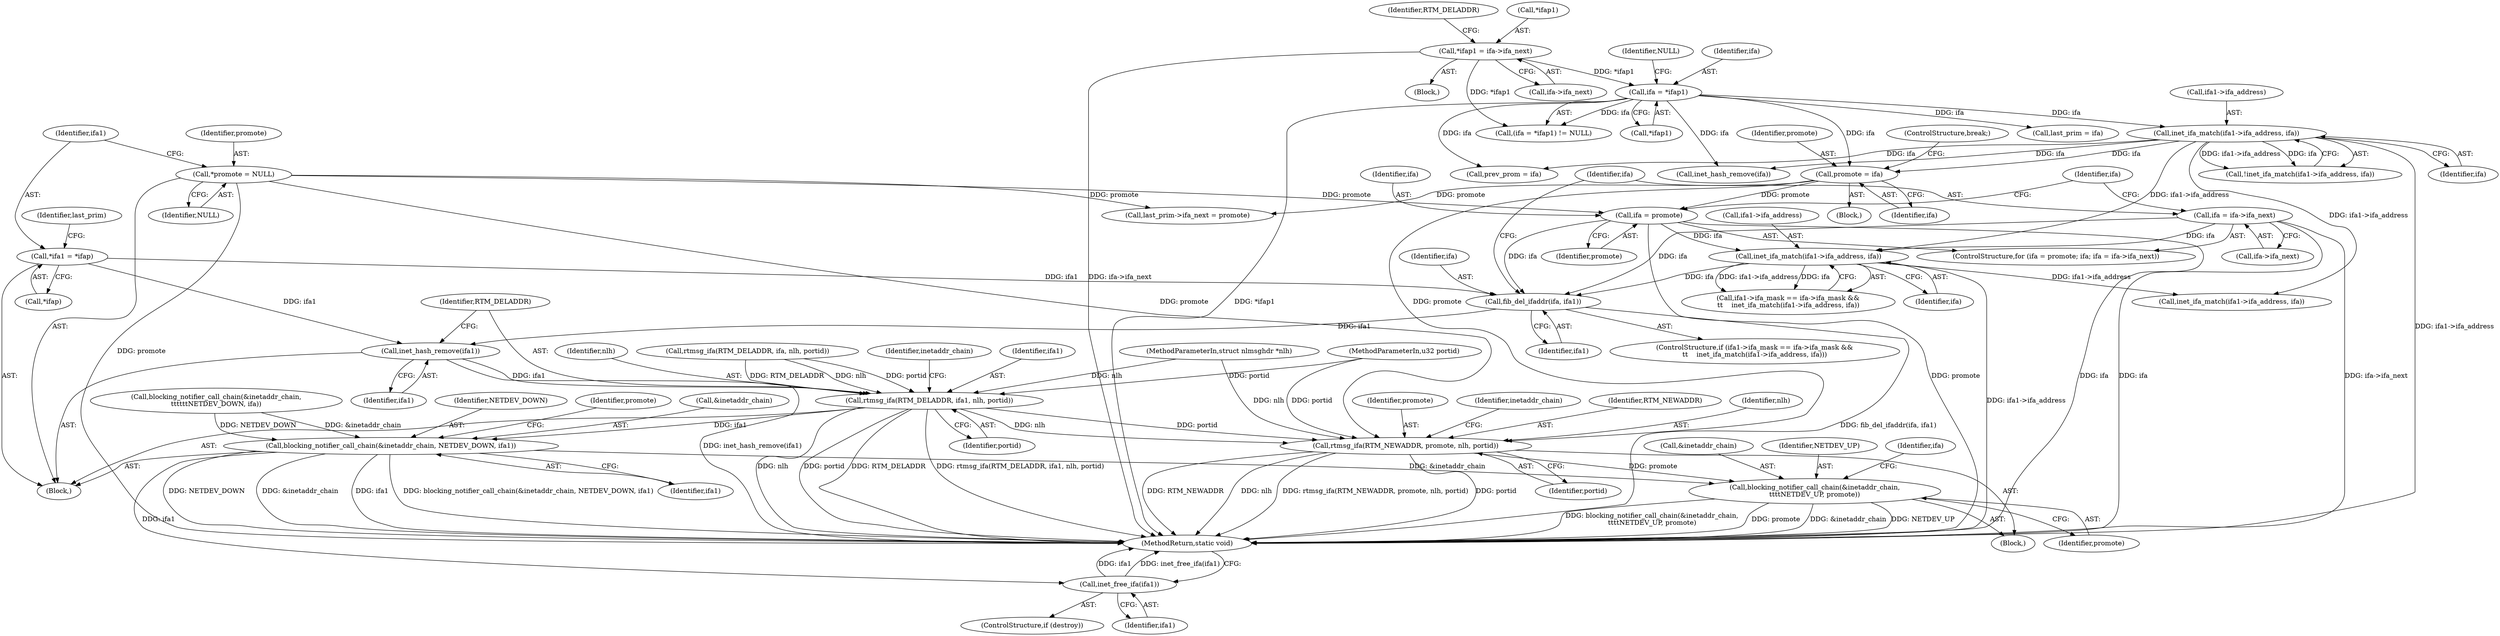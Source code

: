 digraph "0_linux_fbd40ea0180a2d328c5adc61414dc8bab9335ce2@API" {
"1000282" [label="(Call,inet_hash_remove(ifa1))"];
"1000272" [label="(Call,fib_del_ifaddr(ifa, ifa1))"];
"1000252" [label="(Call,ifa = ifa->ifa_next)"];
"1000267" [label="(Call,inet_ifa_match(ifa1->ifa_address, ifa))"];
"1000201" [label="(Call,inet_ifa_match(ifa1->ifa_address, ifa))"];
"1000160" [label="(Call,ifa = *ifap1)"];
"1000223" [label="(Call,*ifap1 = ifa->ifa_next)"];
"1000248" [label="(Call,ifa = promote)"];
"1000113" [label="(Call,*promote = NULL)"];
"1000243" [label="(Call,promote = ifa)"];
"1000118" [label="(Call,*ifa1 = *ifap)"];
"1000284" [label="(Call,rtmsg_ifa(RTM_DELADDR, ifa1, nlh, portid))"];
"1000289" [label="(Call,blocking_notifier_call_chain(&inetaddr_chain, NETDEV_DOWN, ifa1))"];
"1000335" [label="(Call,blocking_notifier_call_chain(&inetaddr_chain,\n\t\t\t\tNETDEV_UP, promote))"];
"1000371" [label="(Call,inet_free_ifa(ifa1))"];
"1000330" [label="(Call,rtmsg_ifa(RTM_NEWADDR, promote, nlh, portid))"];
"1000221" [label="(Call,inet_hash_remove(ifa))"];
"1000293" [label="(Identifier,ifa1)"];
"1000295" [label="(Identifier,promote)"];
"1000113" [label="(Call,*promote = NULL)"];
"1000338" [label="(Identifier,NETDEV_UP)"];
"1000334" [label="(Identifier,portid)"];
"1000115" [label="(Identifier,NULL)"];
"1000339" [label="(Identifier,promote)"];
"1000291" [label="(Identifier,inetaddr_chain)"];
"1000369" [label="(ControlStructure,if (destroy))"];
"1000160" [label="(Call,ifa = *ifap1)"];
"1000289" [label="(Call,blocking_notifier_call_chain(&inetaddr_chain, NETDEV_DOWN, ifa1))"];
"1000373" [label="(MethodReturn,static void)"];
"1000246" [label="(ControlStructure,break;)"];
"1000333" [label="(Identifier,nlh)"];
"1000200" [label="(Call,!inet_ifa_match(ifa1->ifa_address, ifa))"];
"1000290" [label="(Call,&inetaddr_chain)"];
"1000205" [label="(Identifier,ifa)"];
"1000296" [label="(Block,)"];
"1000234" [label="(Call,blocking_notifier_call_chain(&inetaddr_chain,\n\t\t\t\t\t\tNETDEV_DOWN, ifa))"];
"1000361" [label="(Call,inet_ifa_match(ifa1->ifa_address, ifa))"];
"1000332" [label="(Identifier,promote)"];
"1000110" [label="(MethodParameterIn,u32 portid)"];
"1000342" [label="(Identifier,ifa)"];
"1000372" [label="(Identifier,ifa1)"];
"1000118" [label="(Call,*ifa1 = *ifap)"];
"1000226" [label="(Call,ifa->ifa_next)"];
"1000181" [label="(Call,last_prim = ifa)"];
"1000285" [label="(Identifier,RTM_DELADDR)"];
"1000162" [label="(Call,*ifap1)"];
"1000286" [label="(Identifier,ifa1)"];
"1000254" [label="(Call,ifa->ifa_next)"];
"1000111" [label="(Block,)"];
"1000283" [label="(Identifier,ifa1)"];
"1000251" [label="(Identifier,ifa)"];
"1000282" [label="(Call,inet_hash_remove(ifa1))"];
"1000259" [label="(Call,ifa1->ifa_mask == ifa->ifa_mask &&\n\t\t    inet_ifa_match(ifa1->ifa_address, ifa))"];
"1000213" [label="(Call,prev_prom = ifa)"];
"1000253" [label="(Identifier,ifa)"];
"1000202" [label="(Call,ifa1->ifa_address)"];
"1000201" [label="(Call,inet_ifa_match(ifa1->ifa_address, ifa))"];
"1000242" [label="(Block,)"];
"1000287" [label="(Identifier,nlh)"];
"1000252" [label="(Call,ifa = ifa->ifa_next)"];
"1000223" [label="(Call,*ifap1 = ifa->ifa_next)"];
"1000284" [label="(Call,rtmsg_ifa(RTM_DELADDR, ifa1, nlh, portid))"];
"1000230" [label="(Identifier,RTM_DELADDR)"];
"1000250" [label="(Identifier,promote)"];
"1000247" [label="(ControlStructure,for (ifa = promote; ifa; ifa = ifa->ifa_next))"];
"1000337" [label="(Identifier,inetaddr_chain)"];
"1000245" [label="(Identifier,ifa)"];
"1000120" [label="(Call,*ifap)"];
"1000114" [label="(Identifier,promote)"];
"1000159" [label="(Call,(ifa = *ifap1) != NULL)"];
"1000244" [label="(Identifier,promote)"];
"1000268" [label="(Call,ifa1->ifa_address)"];
"1000161" [label="(Identifier,ifa)"];
"1000224" [label="(Call,*ifap1)"];
"1000288" [label="(Identifier,portid)"];
"1000272" [label="(Call,fib_del_ifaddr(ifa, ifa1))"];
"1000229" [label="(Call,rtmsg_ifa(RTM_DELADDR, ifa, nlh, portid))"];
"1000164" [label="(Identifier,NULL)"];
"1000330" [label="(Call,rtmsg_ifa(RTM_NEWADDR, promote, nlh, portid))"];
"1000258" [label="(ControlStructure,if (ifa1->ifa_mask == ifa->ifa_mask &&\n\t\t    inet_ifa_match(ifa1->ifa_address, ifa)))"];
"1000335" [label="(Call,blocking_notifier_call_chain(&inetaddr_chain,\n\t\t\t\tNETDEV_UP, promote))"];
"1000320" [label="(Call,last_prim->ifa_next = promote)"];
"1000267" [label="(Call,inet_ifa_match(ifa1->ifa_address, ifa))"];
"1000331" [label="(Identifier,RTM_NEWADDR)"];
"1000119" [label="(Identifier,ifa1)"];
"1000273" [label="(Identifier,ifa)"];
"1000248" [label="(Call,ifa = promote)"];
"1000220" [label="(Block,)"];
"1000109" [label="(MethodParameterIn,struct nlmsghdr *nlh)"];
"1000249" [label="(Identifier,ifa)"];
"1000292" [label="(Identifier,NETDEV_DOWN)"];
"1000371" [label="(Call,inet_free_ifa(ifa1))"];
"1000274" [label="(Identifier,ifa1)"];
"1000271" [label="(Identifier,ifa)"];
"1000124" [label="(Identifier,last_prim)"];
"1000336" [label="(Call,&inetaddr_chain)"];
"1000243" [label="(Call,promote = ifa)"];
"1000282" -> "1000111"  [label="AST: "];
"1000282" -> "1000283"  [label="CFG: "];
"1000283" -> "1000282"  [label="AST: "];
"1000285" -> "1000282"  [label="CFG: "];
"1000282" -> "1000373"  [label="DDG: inet_hash_remove(ifa1)"];
"1000272" -> "1000282"  [label="DDG: ifa1"];
"1000118" -> "1000282"  [label="DDG: ifa1"];
"1000282" -> "1000284"  [label="DDG: ifa1"];
"1000272" -> "1000258"  [label="AST: "];
"1000272" -> "1000274"  [label="CFG: "];
"1000273" -> "1000272"  [label="AST: "];
"1000274" -> "1000272"  [label="AST: "];
"1000253" -> "1000272"  [label="CFG: "];
"1000272" -> "1000373"  [label="DDG: fib_del_ifaddr(ifa, ifa1)"];
"1000252" -> "1000272"  [label="DDG: ifa"];
"1000267" -> "1000272"  [label="DDG: ifa"];
"1000248" -> "1000272"  [label="DDG: ifa"];
"1000118" -> "1000272"  [label="DDG: ifa1"];
"1000252" -> "1000247"  [label="AST: "];
"1000252" -> "1000254"  [label="CFG: "];
"1000253" -> "1000252"  [label="AST: "];
"1000254" -> "1000252"  [label="AST: "];
"1000251" -> "1000252"  [label="CFG: "];
"1000252" -> "1000373"  [label="DDG: ifa"];
"1000252" -> "1000373"  [label="DDG: ifa->ifa_next"];
"1000252" -> "1000267"  [label="DDG: ifa"];
"1000267" -> "1000259"  [label="AST: "];
"1000267" -> "1000271"  [label="CFG: "];
"1000268" -> "1000267"  [label="AST: "];
"1000271" -> "1000267"  [label="AST: "];
"1000259" -> "1000267"  [label="CFG: "];
"1000267" -> "1000373"  [label="DDG: ifa1->ifa_address"];
"1000267" -> "1000259"  [label="DDG: ifa1->ifa_address"];
"1000267" -> "1000259"  [label="DDG: ifa"];
"1000201" -> "1000267"  [label="DDG: ifa1->ifa_address"];
"1000248" -> "1000267"  [label="DDG: ifa"];
"1000267" -> "1000361"  [label="DDG: ifa1->ifa_address"];
"1000201" -> "1000200"  [label="AST: "];
"1000201" -> "1000205"  [label="CFG: "];
"1000202" -> "1000201"  [label="AST: "];
"1000205" -> "1000201"  [label="AST: "];
"1000200" -> "1000201"  [label="CFG: "];
"1000201" -> "1000373"  [label="DDG: ifa1->ifa_address"];
"1000201" -> "1000200"  [label="DDG: ifa1->ifa_address"];
"1000201" -> "1000200"  [label="DDG: ifa"];
"1000160" -> "1000201"  [label="DDG: ifa"];
"1000201" -> "1000213"  [label="DDG: ifa"];
"1000201" -> "1000221"  [label="DDG: ifa"];
"1000201" -> "1000243"  [label="DDG: ifa"];
"1000201" -> "1000361"  [label="DDG: ifa1->ifa_address"];
"1000160" -> "1000159"  [label="AST: "];
"1000160" -> "1000162"  [label="CFG: "];
"1000161" -> "1000160"  [label="AST: "];
"1000162" -> "1000160"  [label="AST: "];
"1000164" -> "1000160"  [label="CFG: "];
"1000160" -> "1000373"  [label="DDG: *ifap1"];
"1000160" -> "1000159"  [label="DDG: ifa"];
"1000223" -> "1000160"  [label="DDG: *ifap1"];
"1000160" -> "1000181"  [label="DDG: ifa"];
"1000160" -> "1000213"  [label="DDG: ifa"];
"1000160" -> "1000221"  [label="DDG: ifa"];
"1000160" -> "1000243"  [label="DDG: ifa"];
"1000223" -> "1000220"  [label="AST: "];
"1000223" -> "1000226"  [label="CFG: "];
"1000224" -> "1000223"  [label="AST: "];
"1000226" -> "1000223"  [label="AST: "];
"1000230" -> "1000223"  [label="CFG: "];
"1000223" -> "1000373"  [label="DDG: ifa->ifa_next"];
"1000223" -> "1000159"  [label="DDG: *ifap1"];
"1000248" -> "1000247"  [label="AST: "];
"1000248" -> "1000250"  [label="CFG: "];
"1000249" -> "1000248"  [label="AST: "];
"1000250" -> "1000248"  [label="AST: "];
"1000251" -> "1000248"  [label="CFG: "];
"1000248" -> "1000373"  [label="DDG: promote"];
"1000248" -> "1000373"  [label="DDG: ifa"];
"1000113" -> "1000248"  [label="DDG: promote"];
"1000243" -> "1000248"  [label="DDG: promote"];
"1000113" -> "1000111"  [label="AST: "];
"1000113" -> "1000115"  [label="CFG: "];
"1000114" -> "1000113"  [label="AST: "];
"1000115" -> "1000113"  [label="AST: "];
"1000119" -> "1000113"  [label="CFG: "];
"1000113" -> "1000373"  [label="DDG: promote"];
"1000113" -> "1000320"  [label="DDG: promote"];
"1000113" -> "1000330"  [label="DDG: promote"];
"1000243" -> "1000242"  [label="AST: "];
"1000243" -> "1000245"  [label="CFG: "];
"1000244" -> "1000243"  [label="AST: "];
"1000245" -> "1000243"  [label="AST: "];
"1000246" -> "1000243"  [label="CFG: "];
"1000243" -> "1000320"  [label="DDG: promote"];
"1000243" -> "1000330"  [label="DDG: promote"];
"1000118" -> "1000111"  [label="AST: "];
"1000118" -> "1000120"  [label="CFG: "];
"1000119" -> "1000118"  [label="AST: "];
"1000120" -> "1000118"  [label="AST: "];
"1000124" -> "1000118"  [label="CFG: "];
"1000284" -> "1000111"  [label="AST: "];
"1000284" -> "1000288"  [label="CFG: "];
"1000285" -> "1000284"  [label="AST: "];
"1000286" -> "1000284"  [label="AST: "];
"1000287" -> "1000284"  [label="AST: "];
"1000288" -> "1000284"  [label="AST: "];
"1000291" -> "1000284"  [label="CFG: "];
"1000284" -> "1000373"  [label="DDG: RTM_DELADDR"];
"1000284" -> "1000373"  [label="DDG: rtmsg_ifa(RTM_DELADDR, ifa1, nlh, portid)"];
"1000284" -> "1000373"  [label="DDG: nlh"];
"1000284" -> "1000373"  [label="DDG: portid"];
"1000229" -> "1000284"  [label="DDG: RTM_DELADDR"];
"1000229" -> "1000284"  [label="DDG: nlh"];
"1000229" -> "1000284"  [label="DDG: portid"];
"1000109" -> "1000284"  [label="DDG: nlh"];
"1000110" -> "1000284"  [label="DDG: portid"];
"1000284" -> "1000289"  [label="DDG: ifa1"];
"1000284" -> "1000330"  [label="DDG: nlh"];
"1000284" -> "1000330"  [label="DDG: portid"];
"1000289" -> "1000111"  [label="AST: "];
"1000289" -> "1000293"  [label="CFG: "];
"1000290" -> "1000289"  [label="AST: "];
"1000292" -> "1000289"  [label="AST: "];
"1000293" -> "1000289"  [label="AST: "];
"1000295" -> "1000289"  [label="CFG: "];
"1000289" -> "1000373"  [label="DDG: NETDEV_DOWN"];
"1000289" -> "1000373"  [label="DDG: &inetaddr_chain"];
"1000289" -> "1000373"  [label="DDG: ifa1"];
"1000289" -> "1000373"  [label="DDG: blocking_notifier_call_chain(&inetaddr_chain, NETDEV_DOWN, ifa1)"];
"1000234" -> "1000289"  [label="DDG: &inetaddr_chain"];
"1000234" -> "1000289"  [label="DDG: NETDEV_DOWN"];
"1000289" -> "1000335"  [label="DDG: &inetaddr_chain"];
"1000289" -> "1000371"  [label="DDG: ifa1"];
"1000335" -> "1000296"  [label="AST: "];
"1000335" -> "1000339"  [label="CFG: "];
"1000336" -> "1000335"  [label="AST: "];
"1000338" -> "1000335"  [label="AST: "];
"1000339" -> "1000335"  [label="AST: "];
"1000342" -> "1000335"  [label="CFG: "];
"1000335" -> "1000373"  [label="DDG: promote"];
"1000335" -> "1000373"  [label="DDG: &inetaddr_chain"];
"1000335" -> "1000373"  [label="DDG: NETDEV_UP"];
"1000335" -> "1000373"  [label="DDG: blocking_notifier_call_chain(&inetaddr_chain,\n\t\t\t\tNETDEV_UP, promote)"];
"1000330" -> "1000335"  [label="DDG: promote"];
"1000371" -> "1000369"  [label="AST: "];
"1000371" -> "1000372"  [label="CFG: "];
"1000372" -> "1000371"  [label="AST: "];
"1000373" -> "1000371"  [label="CFG: "];
"1000371" -> "1000373"  [label="DDG: ifa1"];
"1000371" -> "1000373"  [label="DDG: inet_free_ifa(ifa1)"];
"1000330" -> "1000296"  [label="AST: "];
"1000330" -> "1000334"  [label="CFG: "];
"1000331" -> "1000330"  [label="AST: "];
"1000332" -> "1000330"  [label="AST: "];
"1000333" -> "1000330"  [label="AST: "];
"1000334" -> "1000330"  [label="AST: "];
"1000337" -> "1000330"  [label="CFG: "];
"1000330" -> "1000373"  [label="DDG: portid"];
"1000330" -> "1000373"  [label="DDG: RTM_NEWADDR"];
"1000330" -> "1000373"  [label="DDG: nlh"];
"1000330" -> "1000373"  [label="DDG: rtmsg_ifa(RTM_NEWADDR, promote, nlh, portid)"];
"1000109" -> "1000330"  [label="DDG: nlh"];
"1000110" -> "1000330"  [label="DDG: portid"];
}
